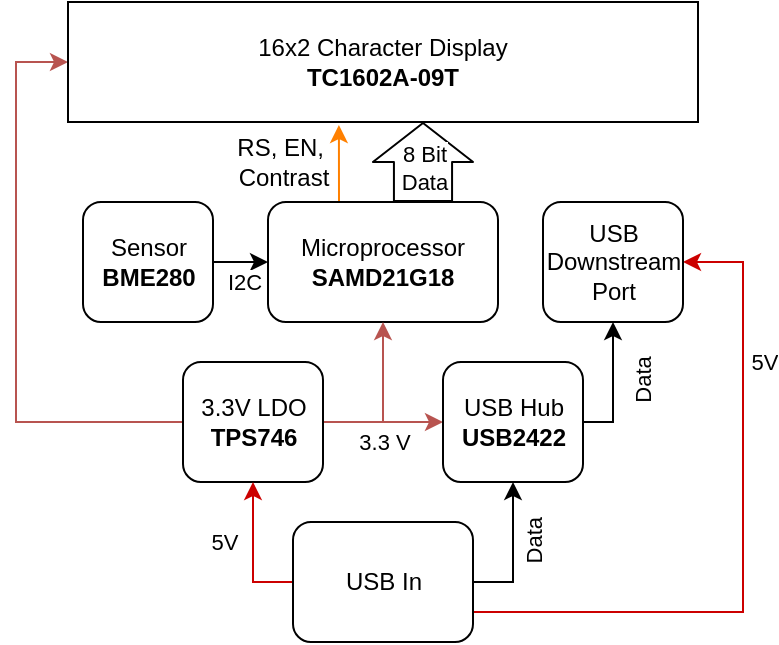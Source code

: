 <mxfile version="14.2.4" type="device"><diagram id="KOMUU0nq02dxpGqmJtKI" name="Page-1"><mxGraphModel dx="813" dy="421" grid="1" gridSize="10" guides="1" tooltips="1" connect="1" arrows="1" fold="1" page="1" pageScale="1" pageWidth="500" pageHeight="400" math="0" shadow="0"><root><mxCell id="0"/><mxCell id="1" parent="0"/><mxCell id="Rdp1OW82YQVIAjnHUbM_-1" style="edgeStyle=orthogonalEdgeStyle;rounded=0;orthogonalLoop=1;jettySize=auto;html=1;exitX=0;exitY=0.5;exitDx=0;exitDy=0;startArrow=classic;startFill=1;endArrow=none;endFill=0;fillColor=#f8cecc;strokeColor=#b85450;" edge="1" parent="1" source="g18ZRu7_rRriH1R-tvQx-1"><mxGeometry relative="1" as="geometry"><mxPoint x="50" y="90" as="targetPoint"/></mxGeometry></mxCell><mxCell id="g18ZRu7_rRriH1R-tvQx-1" value="16x2 Character Display&lt;br&gt;&lt;b&gt;TC1602A-09T&lt;/b&gt;" style="rounded=0;whiteSpace=wrap;html=1;" parent="1" vertex="1"><mxGeometry x="76" y="40" width="315" height="60" as="geometry"/></mxCell><mxCell id="g18ZRu7_rRriH1R-tvQx-30" style="edgeStyle=orthogonalEdgeStyle;rounded=0;orthogonalLoop=1;jettySize=auto;html=1;exitX=0.25;exitY=0;exitDx=0;exitDy=0;entryX=0.43;entryY=1.025;entryDx=0;entryDy=0;entryPerimeter=0;startArrow=none;startFill=0;endArrow=classic;endFill=1;strokeColor=#FF8000;" parent="1" source="g18ZRu7_rRriH1R-tvQx-2" target="g18ZRu7_rRriH1R-tvQx-1" edge="1"><mxGeometry relative="1" as="geometry"><Array as="points"><mxPoint x="211.5" y="140"/></Array></mxGeometry></mxCell><mxCell id="g18ZRu7_rRriH1R-tvQx-2" value="Microprocessor&lt;br&gt;&lt;b&gt;SAMD21G18&lt;/b&gt;" style="rounded=1;whiteSpace=wrap;html=1;" parent="1" vertex="1"><mxGeometry x="176" y="140" width="115" height="60" as="geometry"/></mxCell><mxCell id="g18ZRu7_rRriH1R-tvQx-13" value="3.3 V" style="edgeStyle=orthogonalEdgeStyle;rounded=0;orthogonalLoop=1;jettySize=auto;html=1;exitX=1;exitY=0.5;exitDx=0;exitDy=0;entryX=0;entryY=0.5;entryDx=0;entryDy=0;fillColor=#f8cecc;strokeColor=#b85450;" parent="1" source="g18ZRu7_rRriH1R-tvQx-3" target="g18ZRu7_rRriH1R-tvQx-7" edge="1"><mxGeometry y="-10" relative="1" as="geometry"><mxPoint as="offset"/></mxGeometry></mxCell><mxCell id="g18ZRu7_rRriH1R-tvQx-14" style="edgeStyle=orthogonalEdgeStyle;rounded=0;orthogonalLoop=1;jettySize=auto;html=1;entryX=0.5;entryY=1;entryDx=0;entryDy=0;fillColor=#f8cecc;strokeColor=#b85450;" parent="1" source="g18ZRu7_rRriH1R-tvQx-3" target="g18ZRu7_rRriH1R-tvQx-2" edge="1"><mxGeometry relative="1" as="geometry"><mxPoint x="233.5" y="210" as="targetPoint"/><Array as="points"><mxPoint x="233.5" y="250"/></Array></mxGeometry></mxCell><mxCell id="g18ZRu7_rRriH1R-tvQx-21" style="edgeStyle=orthogonalEdgeStyle;rounded=0;orthogonalLoop=1;jettySize=auto;html=1;entryX=0;entryY=0.5;entryDx=0;entryDy=0;fillColor=#f8cecc;strokeColor=#b85450;endArrow=none;endFill=0;" parent="1" target="g18ZRu7_rRriH1R-tvQx-3" edge="1"><mxGeometry relative="1" as="geometry"><Array as="points"><mxPoint x="50" y="250"/></Array><mxPoint x="50" y="70" as="sourcePoint"/></mxGeometry></mxCell><mxCell id="g18ZRu7_rRriH1R-tvQx-3" value="3.3V LDO&lt;br&gt;&lt;b&gt;TPS746&lt;/b&gt;" style="rounded=1;whiteSpace=wrap;html=1;" parent="1" vertex="1"><mxGeometry x="133.5" y="220" width="70" height="60" as="geometry"/></mxCell><mxCell id="g18ZRu7_rRriH1R-tvQx-9" style="edgeStyle=orthogonalEdgeStyle;rounded=0;orthogonalLoop=1;jettySize=auto;html=1;exitX=1;exitY=0.5;exitDx=0;exitDy=0;entryX=0.5;entryY=1;entryDx=0;entryDy=0;" parent="1" source="g18ZRu7_rRriH1R-tvQx-4" target="g18ZRu7_rRriH1R-tvQx-7" edge="1"><mxGeometry relative="1" as="geometry"><mxPoint x="303.5" y="290" as="targetPoint"/><Array as="points"><mxPoint x="298.5" y="330"/></Array></mxGeometry></mxCell><mxCell id="g18ZRu7_rRriH1R-tvQx-10" value="Data" style="edgeLabel;html=1;align=center;verticalAlign=middle;resizable=0;points=[];rotation=-90;" parent="g18ZRu7_rRriH1R-tvQx-9" vertex="1" connectable="0"><mxGeometry x="-0.098" relative="1" as="geometry"><mxPoint x="10" y="-8.4" as="offset"/></mxGeometry></mxCell><mxCell id="g18ZRu7_rRriH1R-tvQx-11" style="edgeStyle=orthogonalEdgeStyle;rounded=0;orthogonalLoop=1;jettySize=auto;html=1;exitX=0;exitY=0.5;exitDx=0;exitDy=0;entryX=0.5;entryY=1;entryDx=0;entryDy=0;fillColor=#f8cecc;strokeColor=#CC0000;" parent="1" source="g18ZRu7_rRriH1R-tvQx-4" target="g18ZRu7_rRriH1R-tvQx-3" edge="1"><mxGeometry relative="1" as="geometry"><Array as="points"><mxPoint x="168.5" y="330"/></Array></mxGeometry></mxCell><mxCell id="g18ZRu7_rRriH1R-tvQx-12" value="5V" style="edgeLabel;html=1;align=center;verticalAlign=middle;resizable=0;points=[];rotation=0;" parent="g18ZRu7_rRriH1R-tvQx-11" vertex="1" connectable="0"><mxGeometry x="0.001" y="2" relative="1" as="geometry"><mxPoint x="-13" y="-4.76" as="offset"/></mxGeometry></mxCell><mxCell id="g18ZRu7_rRriH1R-tvQx-27" style="edgeStyle=orthogonalEdgeStyle;rounded=0;orthogonalLoop=1;jettySize=auto;html=1;exitX=1;exitY=0.75;exitDx=0;exitDy=0;entryX=1;entryY=0.5;entryDx=0;entryDy=0;fillColor=#f8cecc;strokeColor=#CC0000;" parent="1" source="g18ZRu7_rRriH1R-tvQx-4" target="g18ZRu7_rRriH1R-tvQx-8" edge="1"><mxGeometry relative="1" as="geometry"><mxPoint x="413.5" y="170" as="targetPoint"/><Array as="points"><mxPoint x="413.5" y="345"/><mxPoint x="413.5" y="170"/></Array></mxGeometry></mxCell><mxCell id="g18ZRu7_rRriH1R-tvQx-28" value="5V" style="edgeLabel;html=1;align=center;verticalAlign=middle;resizable=0;points=[];" parent="g18ZRu7_rRriH1R-tvQx-27" vertex="1" connectable="0"><mxGeometry x="0.567" relative="1" as="geometry"><mxPoint x="10" y="6.19" as="offset"/></mxGeometry></mxCell><mxCell id="g18ZRu7_rRriH1R-tvQx-4" value="USB In" style="rounded=1;whiteSpace=wrap;html=1;" parent="1" vertex="1"><mxGeometry x="188.5" y="300" width="90" height="60" as="geometry"/></mxCell><mxCell id="g18ZRu7_rRriH1R-tvQx-19" value="I2C" style="edgeStyle=orthogonalEdgeStyle;rounded=0;orthogonalLoop=1;jettySize=auto;html=1;exitX=1;exitY=0.5;exitDx=0;exitDy=0;entryX=0;entryY=0.5;entryDx=0;entryDy=0;" parent="1" source="g18ZRu7_rRriH1R-tvQx-5" target="g18ZRu7_rRriH1R-tvQx-2" edge="1"><mxGeometry x="0.091" y="-10" relative="1" as="geometry"><mxPoint as="offset"/></mxGeometry></mxCell><mxCell id="g18ZRu7_rRriH1R-tvQx-5" value="Sensor&lt;br&gt;&lt;b&gt;BME280&lt;/b&gt;" style="rounded=1;whiteSpace=wrap;html=1;" parent="1" vertex="1"><mxGeometry x="83.5" y="140" width="65" height="60" as="geometry"/></mxCell><mxCell id="g18ZRu7_rRriH1R-tvQx-25" style="edgeStyle=orthogonalEdgeStyle;rounded=0;orthogonalLoop=1;jettySize=auto;html=1;exitX=1;exitY=0.5;exitDx=0;exitDy=0;entryX=0.5;entryY=1;entryDx=0;entryDy=0;" parent="1" source="g18ZRu7_rRriH1R-tvQx-7" target="g18ZRu7_rRriH1R-tvQx-8" edge="1"><mxGeometry relative="1" as="geometry"><Array as="points"><mxPoint x="348.5" y="250"/></Array></mxGeometry></mxCell><mxCell id="g18ZRu7_rRriH1R-tvQx-26" value="Data" style="edgeLabel;html=1;align=center;verticalAlign=middle;resizable=0;points=[];rotation=-90;" parent="g18ZRu7_rRriH1R-tvQx-25" vertex="1" connectable="0"><mxGeometry x="0.397" relative="1" as="geometry"><mxPoint x="15" y="10.2" as="offset"/></mxGeometry></mxCell><mxCell id="g18ZRu7_rRriH1R-tvQx-7" value="USB Hub&lt;br&gt;&lt;b&gt;USB2422&lt;/b&gt;" style="rounded=1;whiteSpace=wrap;html=1;" parent="1" vertex="1"><mxGeometry x="263.5" y="220" width="70" height="60" as="geometry"/></mxCell><mxCell id="g18ZRu7_rRriH1R-tvQx-8" value="USB Downstream&lt;br&gt;Port" style="rounded=1;whiteSpace=wrap;html=1;" parent="1" vertex="1"><mxGeometry x="313.5" y="140" width="70" height="60" as="geometry"/></mxCell><mxCell id="g18ZRu7_rRriH1R-tvQx-22" value="" style="shape=flexArrow;endArrow=classic;html=1;width=29.07;endSize=6.163;" parent="1" edge="1"><mxGeometry width="50" height="50" relative="1" as="geometry"><mxPoint x="253.5" y="140" as="sourcePoint"/><mxPoint x="253.5" y="100" as="targetPoint"/><Array as="points"/></mxGeometry></mxCell><mxCell id="g18ZRu7_rRriH1R-tvQx-24" value="8 Bit&lt;br&gt;Data" style="edgeLabel;html=1;align=center;verticalAlign=middle;resizable=0;points=[];spacing=4;" parent="g18ZRu7_rRriH1R-tvQx-22" vertex="1" connectable="0"><mxGeometry x="-0.406" y="-1" relative="1" as="geometry"><mxPoint x="-1" y="-5" as="offset"/></mxGeometry></mxCell><mxCell id="g18ZRu7_rRriH1R-tvQx-32" value="RS, EN,&amp;nbsp;&lt;br&gt;Contrast" style="text;html=1;strokeColor=none;fillColor=none;align=center;verticalAlign=middle;whiteSpace=wrap;rounded=0;" parent="1" vertex="1"><mxGeometry x="158.5" y="110" width="50" height="20" as="geometry"/></mxCell></root></mxGraphModel></diagram></mxfile>